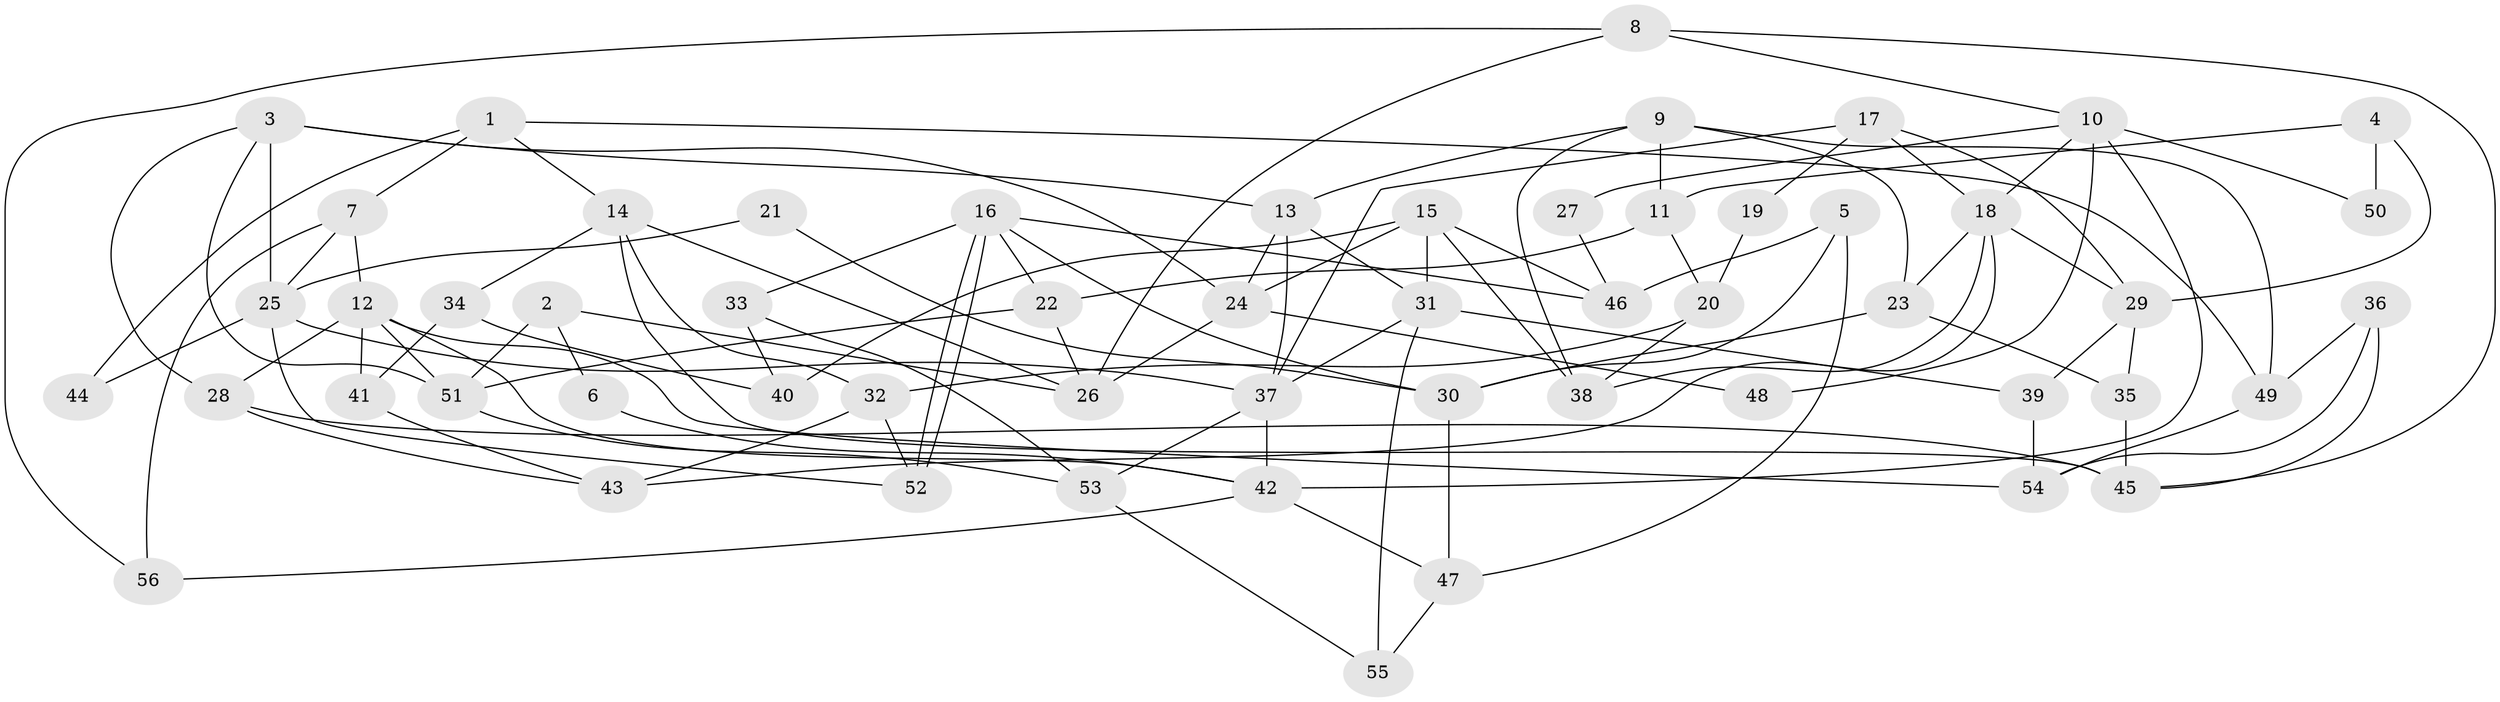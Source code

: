 // coarse degree distribution, {4: 0.24242424242424243, 3: 0.12121212121212122, 7: 0.09090909090909091, 6: 0.15151515151515152, 5: 0.18181818181818182, 10: 0.030303030303030304, 8: 0.06060606060606061, 9: 0.030303030303030304, 2: 0.09090909090909091}
// Generated by graph-tools (version 1.1) at 2025/18/03/04/25 18:18:53]
// undirected, 56 vertices, 112 edges
graph export_dot {
graph [start="1"]
  node [color=gray90,style=filled];
  1;
  2;
  3;
  4;
  5;
  6;
  7;
  8;
  9;
  10;
  11;
  12;
  13;
  14;
  15;
  16;
  17;
  18;
  19;
  20;
  21;
  22;
  23;
  24;
  25;
  26;
  27;
  28;
  29;
  30;
  31;
  32;
  33;
  34;
  35;
  36;
  37;
  38;
  39;
  40;
  41;
  42;
  43;
  44;
  45;
  46;
  47;
  48;
  49;
  50;
  51;
  52;
  53;
  54;
  55;
  56;
  1 -- 7;
  1 -- 49;
  1 -- 14;
  1 -- 44;
  2 -- 26;
  2 -- 51;
  2 -- 6;
  3 -- 24;
  3 -- 28;
  3 -- 13;
  3 -- 25;
  3 -- 51;
  4 -- 29;
  4 -- 11;
  4 -- 50;
  5 -- 30;
  5 -- 47;
  5 -- 46;
  6 -- 42;
  7 -- 12;
  7 -- 25;
  7 -- 56;
  8 -- 56;
  8 -- 26;
  8 -- 10;
  8 -- 45;
  9 -- 13;
  9 -- 11;
  9 -- 23;
  9 -- 38;
  9 -- 49;
  10 -- 18;
  10 -- 27;
  10 -- 42;
  10 -- 48;
  10 -- 50;
  11 -- 22;
  11 -- 20;
  12 -- 42;
  12 -- 28;
  12 -- 41;
  12 -- 51;
  12 -- 54;
  13 -- 31;
  13 -- 24;
  13 -- 37;
  14 -- 32;
  14 -- 26;
  14 -- 34;
  14 -- 45;
  15 -- 24;
  15 -- 38;
  15 -- 31;
  15 -- 40;
  15 -- 46;
  16 -- 52;
  16 -- 52;
  16 -- 46;
  16 -- 22;
  16 -- 30;
  16 -- 33;
  17 -- 18;
  17 -- 29;
  17 -- 19;
  17 -- 37;
  18 -- 29;
  18 -- 23;
  18 -- 38;
  18 -- 43;
  19 -- 20;
  20 -- 32;
  20 -- 38;
  21 -- 30;
  21 -- 25;
  22 -- 51;
  22 -- 26;
  23 -- 30;
  23 -- 35;
  24 -- 26;
  24 -- 48;
  25 -- 37;
  25 -- 44;
  25 -- 52;
  27 -- 46;
  28 -- 43;
  28 -- 45;
  29 -- 35;
  29 -- 39;
  30 -- 47;
  31 -- 37;
  31 -- 39;
  31 -- 55;
  32 -- 43;
  32 -- 52;
  33 -- 53;
  33 -- 40;
  34 -- 40;
  34 -- 41;
  35 -- 45;
  36 -- 54;
  36 -- 45;
  36 -- 49;
  37 -- 42;
  37 -- 53;
  39 -- 54;
  41 -- 43;
  42 -- 47;
  42 -- 56;
  47 -- 55;
  49 -- 54;
  51 -- 53;
  53 -- 55;
}
